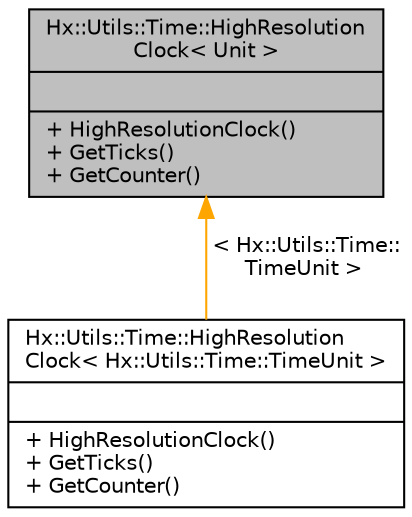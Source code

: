 digraph "Hx::Utils::Time::HighResolutionClock&lt; Unit &gt;"
{
  edge [fontname="Helvetica",fontsize="10",labelfontname="Helvetica",labelfontsize="10"];
  node [fontname="Helvetica",fontsize="10",shape=record];
  Node0 [label="{Hx::Utils::Time::HighResolution\lClock\< Unit \>\n||+ HighResolutionClock()\l+ GetTicks()\l+ GetCounter()\l}",height=0.2,width=0.4,color="black", fillcolor="grey75", style="filled", fontcolor="black"];
  Node0 -> Node1 [dir="back",color="orange",fontsize="10",style="solid",label=" \< Hx::Utils::Time::\lTimeUnit \>" ,fontname="Helvetica"];
  Node1 [label="{Hx::Utils::Time::HighResolution\lClock\< Hx::Utils::Time::TimeUnit \>\n||+ HighResolutionClock()\l+ GetTicks()\l+ GetCounter()\l}",height=0.2,width=0.4,color="black", fillcolor="white", style="filled",URL="$classHx_1_1Utils_1_1Time_1_1HighResolutionClock.html"];
}
